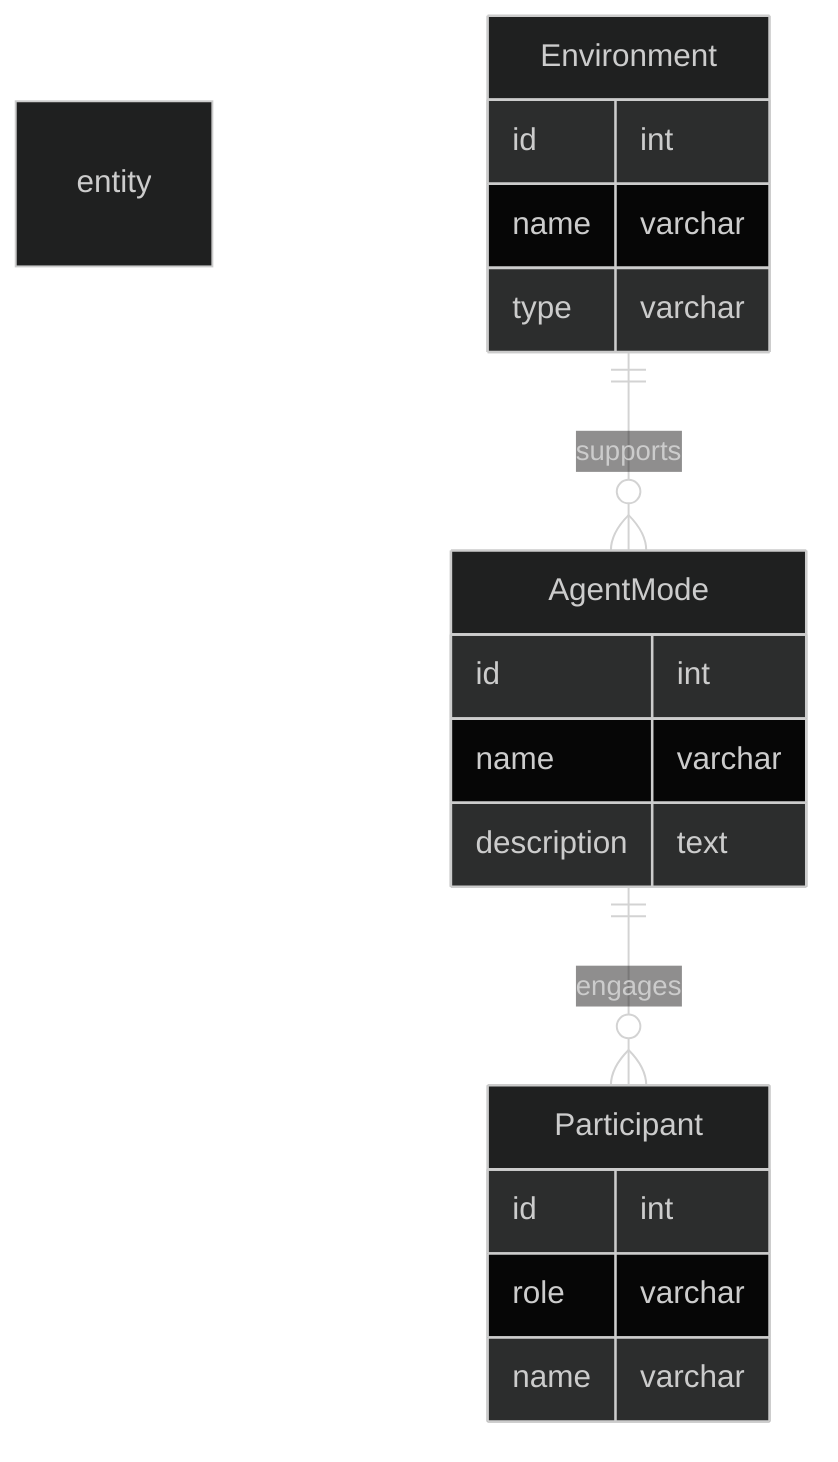 %%{init: {'theme': 'dark'}}%%
erDiagram
	entity Environment {
		id int
		name varchar
		type varchar
	}

	entity AgentMode {
		id int
		name varchar
		description text
	}

	entity Participant {
		id int
		role varchar
		name varchar
	}

	Environment ||--o{ AgentMode : "supports"
	AgentMode ||--o{ Participant : "engages"